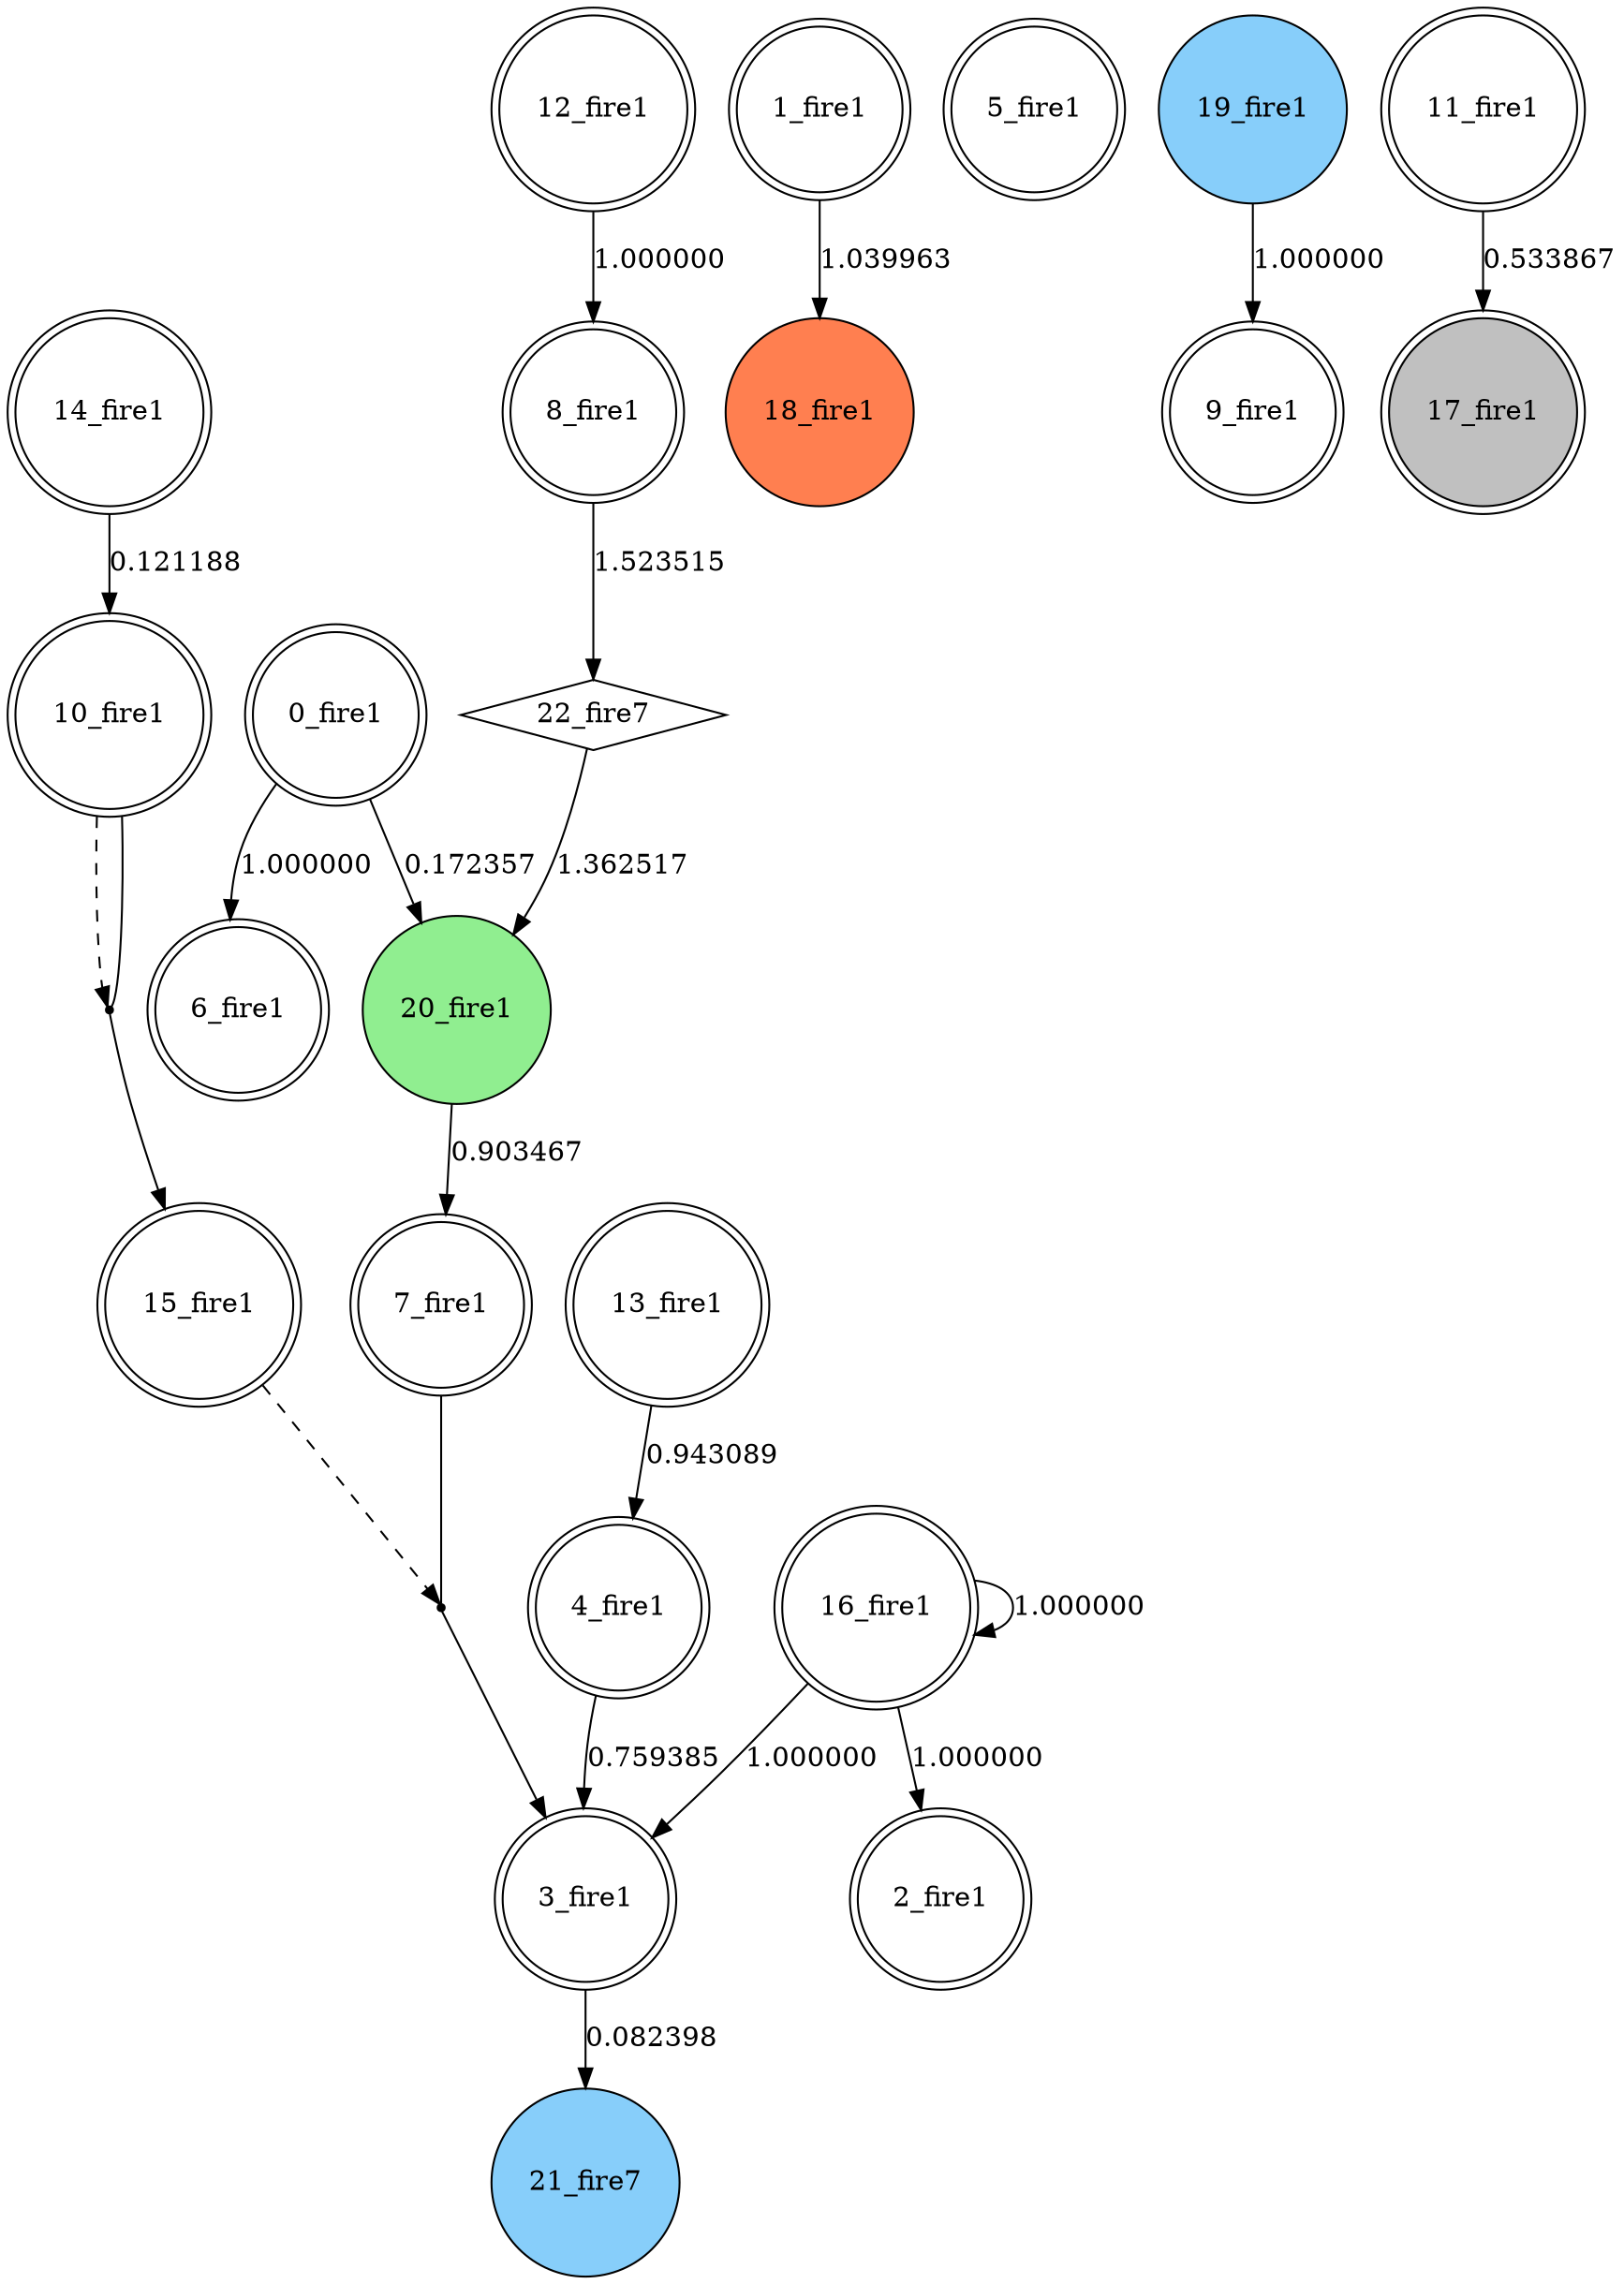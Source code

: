 digraph G {
 node[shape = circle]
0 [label="0_fire1",shape=doublecircle]
1 [label="1_fire1",shape=doublecircle]
2 [label="2_fire1",shape=doublecircle]
3 [label="3_fire1",shape=doublecircle]
4 [label="4_fire1",shape=doublecircle]
5 [label="5_fire1",shape=doublecircle]
6 [label="6_fire1",shape=doublecircle]
7 [label="7_fire1",shape=doublecircle]
8 [label="8_fire1",shape=doublecircle]
9 [label="9_fire1",shape=doublecircle]
10 [label="10_fire1",shape=doublecircle]
11 [label="11_fire1",shape=doublecircle]
12 [label="12_fire1",shape=doublecircle]
13 [label="13_fire1",shape=doublecircle]
14 [label="14_fire1",shape=doublecircle]
15 [label="15_fire1",shape=doublecircle]
16 [label="16_fire1",shape=doublecircle]
17 [label="17_fire1",shape=doublecircle, style=filled, fillcolor=gray]
18 [label="18_fire1",style=filled, fillcolor=coral]
19 [label="19_fire1",style=filled, fillcolor=lightskyblue]
20 [label="20_fire1",style=filled, fillcolor=lightgreen]
21 [label="21_fire7",style=filled, fillcolor=lightskyblue]
22 [label="22_fire7",shape=diamond]
8 -> 22 [label="1.523515"]
23 [shape=point, label=""]
10 -> 23 [style=dashed] 
10 -> 23 [dir=none]
23 -> 15 
3 -> 21 [label="0.082398"]
14 -> 10 [label="0.121188"]
13 -> 4 [label="0.943089"]
12 -> 8 [label="1.000000"]
24 [shape=point, label=""]
15 -> 24 [style=dashed] 
7 -> 24 [dir=none]
24 -> 3 
1 -> 18 [label="1.039963"]
0 -> 20 [label="0.172357"]
16 -> 16 [label="1.000000"]
22 -> 20 [label="1.362517"]
0 -> 6 [label="1.000000"]
4 -> 3 [label="0.759385"]
20 -> 7 [label="0.903467"]
16 -> 3 [label="1.000000"]
19 -> 9 [label="1.000000"]
11 -> 17 [label="0.533867"]
16 -> 2 [label="1.000000"]
}
